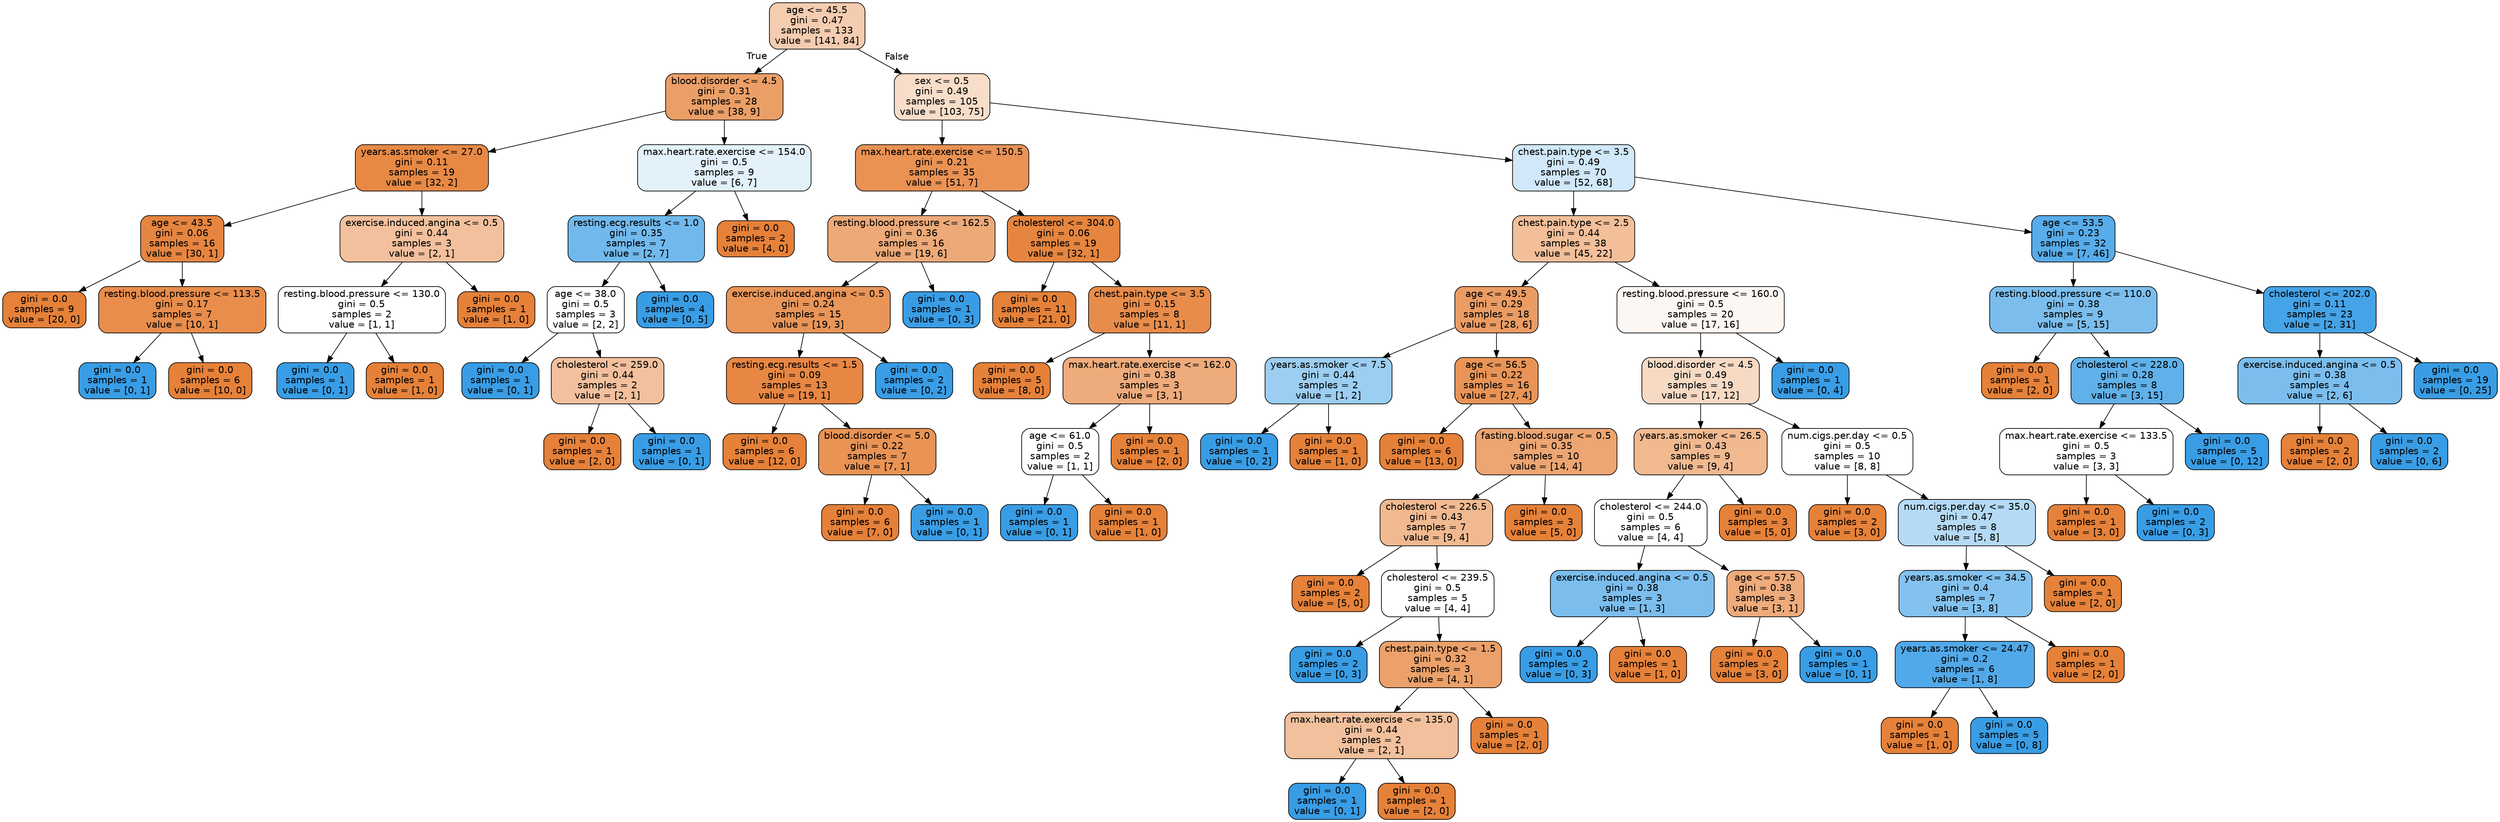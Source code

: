digraph Tree {
node [shape=box, style="filled, rounded", color="black", fontname=helvetica] ;
edge [fontname=helvetica] ;
0 [label="age <= 45.5\ngini = 0.47\nsamples = 133\nvalue = [141, 84]", fillcolor="#e5813967"] ;
1 [label="blood.disorder <= 4.5\ngini = 0.31\nsamples = 28\nvalue = [38, 9]", fillcolor="#e58139c3"] ;
0 -> 1 [labeldistance=2.5, labelangle=45, headlabel="True"] ;
2 [label="years.as.smoker <= 27.0\ngini = 0.11\nsamples = 19\nvalue = [32, 2]", fillcolor="#e58139ef"] ;
1 -> 2 ;
3 [label="age <= 43.5\ngini = 0.06\nsamples = 16\nvalue = [30, 1]", fillcolor="#e58139f6"] ;
2 -> 3 ;
4 [label="gini = 0.0\nsamples = 9\nvalue = [20, 0]", fillcolor="#e58139ff"] ;
3 -> 4 ;
5 [label="resting.blood.pressure <= 113.5\ngini = 0.17\nsamples = 7\nvalue = [10, 1]", fillcolor="#e58139e6"] ;
3 -> 5 ;
6 [label="gini = 0.0\nsamples = 1\nvalue = [0, 1]", fillcolor="#399de5ff"] ;
5 -> 6 ;
7 [label="gini = 0.0\nsamples = 6\nvalue = [10, 0]", fillcolor="#e58139ff"] ;
5 -> 7 ;
8 [label="exercise.induced.angina <= 0.5\ngini = 0.44\nsamples = 3\nvalue = [2, 1]", fillcolor="#e581397f"] ;
2 -> 8 ;
9 [label="resting.blood.pressure <= 130.0\ngini = 0.5\nsamples = 2\nvalue = [1, 1]", fillcolor="#e5813900"] ;
8 -> 9 ;
10 [label="gini = 0.0\nsamples = 1\nvalue = [0, 1]", fillcolor="#399de5ff"] ;
9 -> 10 ;
11 [label="gini = 0.0\nsamples = 1\nvalue = [1, 0]", fillcolor="#e58139ff"] ;
9 -> 11 ;
12 [label="gini = 0.0\nsamples = 1\nvalue = [1, 0]", fillcolor="#e58139ff"] ;
8 -> 12 ;
13 [label="max.heart.rate.exercise <= 154.0\ngini = 0.5\nsamples = 9\nvalue = [6, 7]", fillcolor="#399de524"] ;
1 -> 13 ;
14 [label="resting.ecg.results <= 1.0\ngini = 0.35\nsamples = 7\nvalue = [2, 7]", fillcolor="#399de5b6"] ;
13 -> 14 ;
15 [label="age <= 38.0\ngini = 0.5\nsamples = 3\nvalue = [2, 2]", fillcolor="#e5813900"] ;
14 -> 15 ;
16 [label="gini = 0.0\nsamples = 1\nvalue = [0, 1]", fillcolor="#399de5ff"] ;
15 -> 16 ;
17 [label="cholesterol <= 259.0\ngini = 0.44\nsamples = 2\nvalue = [2, 1]", fillcolor="#e581397f"] ;
15 -> 17 ;
18 [label="gini = 0.0\nsamples = 1\nvalue = [2, 0]", fillcolor="#e58139ff"] ;
17 -> 18 ;
19 [label="gini = 0.0\nsamples = 1\nvalue = [0, 1]", fillcolor="#399de5ff"] ;
17 -> 19 ;
20 [label="gini = 0.0\nsamples = 4\nvalue = [0, 5]", fillcolor="#399de5ff"] ;
14 -> 20 ;
21 [label="gini = 0.0\nsamples = 2\nvalue = [4, 0]", fillcolor="#e58139ff"] ;
13 -> 21 ;
22 [label="sex <= 0.5\ngini = 0.49\nsamples = 105\nvalue = [103, 75]", fillcolor="#e5813945"] ;
0 -> 22 [labeldistance=2.5, labelangle=-45, headlabel="False"] ;
23 [label="max.heart.rate.exercise <= 150.5\ngini = 0.21\nsamples = 35\nvalue = [51, 7]", fillcolor="#e58139dc"] ;
22 -> 23 ;
24 [label="resting.blood.pressure <= 162.5\ngini = 0.36\nsamples = 16\nvalue = [19, 6]", fillcolor="#e58139ae"] ;
23 -> 24 ;
25 [label="exercise.induced.angina <= 0.5\ngini = 0.24\nsamples = 15\nvalue = [19, 3]", fillcolor="#e58139d7"] ;
24 -> 25 ;
26 [label="resting.ecg.results <= 1.5\ngini = 0.09\nsamples = 13\nvalue = [19, 1]", fillcolor="#e58139f2"] ;
25 -> 26 ;
27 [label="gini = 0.0\nsamples = 6\nvalue = [12, 0]", fillcolor="#e58139ff"] ;
26 -> 27 ;
28 [label="blood.disorder <= 5.0\ngini = 0.22\nsamples = 7\nvalue = [7, 1]", fillcolor="#e58139db"] ;
26 -> 28 ;
29 [label="gini = 0.0\nsamples = 6\nvalue = [7, 0]", fillcolor="#e58139ff"] ;
28 -> 29 ;
30 [label="gini = 0.0\nsamples = 1\nvalue = [0, 1]", fillcolor="#399de5ff"] ;
28 -> 30 ;
31 [label="gini = 0.0\nsamples = 2\nvalue = [0, 2]", fillcolor="#399de5ff"] ;
25 -> 31 ;
32 [label="gini = 0.0\nsamples = 1\nvalue = [0, 3]", fillcolor="#399de5ff"] ;
24 -> 32 ;
33 [label="cholesterol <= 304.0\ngini = 0.06\nsamples = 19\nvalue = [32, 1]", fillcolor="#e58139f7"] ;
23 -> 33 ;
34 [label="gini = 0.0\nsamples = 11\nvalue = [21, 0]", fillcolor="#e58139ff"] ;
33 -> 34 ;
35 [label="chest.pain.type <= 3.5\ngini = 0.15\nsamples = 8\nvalue = [11, 1]", fillcolor="#e58139e8"] ;
33 -> 35 ;
36 [label="gini = 0.0\nsamples = 5\nvalue = [8, 0]", fillcolor="#e58139ff"] ;
35 -> 36 ;
37 [label="max.heart.rate.exercise <= 162.0\ngini = 0.38\nsamples = 3\nvalue = [3, 1]", fillcolor="#e58139aa"] ;
35 -> 37 ;
38 [label="age <= 61.0\ngini = 0.5\nsamples = 2\nvalue = [1, 1]", fillcolor="#e5813900"] ;
37 -> 38 ;
39 [label="gini = 0.0\nsamples = 1\nvalue = [0, 1]", fillcolor="#399de5ff"] ;
38 -> 39 ;
40 [label="gini = 0.0\nsamples = 1\nvalue = [1, 0]", fillcolor="#e58139ff"] ;
38 -> 40 ;
41 [label="gini = 0.0\nsamples = 1\nvalue = [2, 0]", fillcolor="#e58139ff"] ;
37 -> 41 ;
42 [label="chest.pain.type <= 3.5\ngini = 0.49\nsamples = 70\nvalue = [52, 68]", fillcolor="#399de53c"] ;
22 -> 42 ;
43 [label="chest.pain.type <= 2.5\ngini = 0.44\nsamples = 38\nvalue = [45, 22]", fillcolor="#e5813982"] ;
42 -> 43 ;
44 [label="age <= 49.5\ngini = 0.29\nsamples = 18\nvalue = [28, 6]", fillcolor="#e58139c8"] ;
43 -> 44 ;
45 [label="years.as.smoker <= 7.5\ngini = 0.44\nsamples = 2\nvalue = [1, 2]", fillcolor="#399de57f"] ;
44 -> 45 ;
46 [label="gini = 0.0\nsamples = 1\nvalue = [0, 2]", fillcolor="#399de5ff"] ;
45 -> 46 ;
47 [label="gini = 0.0\nsamples = 1\nvalue = [1, 0]", fillcolor="#e58139ff"] ;
45 -> 47 ;
48 [label="age <= 56.5\ngini = 0.22\nsamples = 16\nvalue = [27, 4]", fillcolor="#e58139d9"] ;
44 -> 48 ;
49 [label="gini = 0.0\nsamples = 6\nvalue = [13, 0]", fillcolor="#e58139ff"] ;
48 -> 49 ;
50 [label="fasting.blood.sugar <= 0.5\ngini = 0.35\nsamples = 10\nvalue = [14, 4]", fillcolor="#e58139b6"] ;
48 -> 50 ;
51 [label="cholesterol <= 226.5\ngini = 0.43\nsamples = 7\nvalue = [9, 4]", fillcolor="#e581398e"] ;
50 -> 51 ;
52 [label="gini = 0.0\nsamples = 2\nvalue = [5, 0]", fillcolor="#e58139ff"] ;
51 -> 52 ;
53 [label="cholesterol <= 239.5\ngini = 0.5\nsamples = 5\nvalue = [4, 4]", fillcolor="#e5813900"] ;
51 -> 53 ;
54 [label="gini = 0.0\nsamples = 2\nvalue = [0, 3]", fillcolor="#399de5ff"] ;
53 -> 54 ;
55 [label="chest.pain.type <= 1.5\ngini = 0.32\nsamples = 3\nvalue = [4, 1]", fillcolor="#e58139bf"] ;
53 -> 55 ;
56 [label="max.heart.rate.exercise <= 135.0\ngini = 0.44\nsamples = 2\nvalue = [2, 1]", fillcolor="#e581397f"] ;
55 -> 56 ;
57 [label="gini = 0.0\nsamples = 1\nvalue = [0, 1]", fillcolor="#399de5ff"] ;
56 -> 57 ;
58 [label="gini = 0.0\nsamples = 1\nvalue = [2, 0]", fillcolor="#e58139ff"] ;
56 -> 58 ;
59 [label="gini = 0.0\nsamples = 1\nvalue = [2, 0]", fillcolor="#e58139ff"] ;
55 -> 59 ;
60 [label="gini = 0.0\nsamples = 3\nvalue = [5, 0]", fillcolor="#e58139ff"] ;
50 -> 60 ;
61 [label="resting.blood.pressure <= 160.0\ngini = 0.5\nsamples = 20\nvalue = [17, 16]", fillcolor="#e581390f"] ;
43 -> 61 ;
62 [label="blood.disorder <= 4.5\ngini = 0.49\nsamples = 19\nvalue = [17, 12]", fillcolor="#e581394b"] ;
61 -> 62 ;
63 [label="years.as.smoker <= 26.5\ngini = 0.43\nsamples = 9\nvalue = [9, 4]", fillcolor="#e581398e"] ;
62 -> 63 ;
64 [label="cholesterol <= 244.0\ngini = 0.5\nsamples = 6\nvalue = [4, 4]", fillcolor="#e5813900"] ;
63 -> 64 ;
65 [label="exercise.induced.angina <= 0.5\ngini = 0.38\nsamples = 3\nvalue = [1, 3]", fillcolor="#399de5aa"] ;
64 -> 65 ;
66 [label="gini = 0.0\nsamples = 2\nvalue = [0, 3]", fillcolor="#399de5ff"] ;
65 -> 66 ;
67 [label="gini = 0.0\nsamples = 1\nvalue = [1, 0]", fillcolor="#e58139ff"] ;
65 -> 67 ;
68 [label="age <= 57.5\ngini = 0.38\nsamples = 3\nvalue = [3, 1]", fillcolor="#e58139aa"] ;
64 -> 68 ;
69 [label="gini = 0.0\nsamples = 2\nvalue = [3, 0]", fillcolor="#e58139ff"] ;
68 -> 69 ;
70 [label="gini = 0.0\nsamples = 1\nvalue = [0, 1]", fillcolor="#399de5ff"] ;
68 -> 70 ;
71 [label="gini = 0.0\nsamples = 3\nvalue = [5, 0]", fillcolor="#e58139ff"] ;
63 -> 71 ;
72 [label="num.cigs.per.day <= 0.5\ngini = 0.5\nsamples = 10\nvalue = [8, 8]", fillcolor="#e5813900"] ;
62 -> 72 ;
73 [label="gini = 0.0\nsamples = 2\nvalue = [3, 0]", fillcolor="#e58139ff"] ;
72 -> 73 ;
74 [label="num.cigs.per.day <= 35.0\ngini = 0.47\nsamples = 8\nvalue = [5, 8]", fillcolor="#399de560"] ;
72 -> 74 ;
75 [label="years.as.smoker <= 34.5\ngini = 0.4\nsamples = 7\nvalue = [3, 8]", fillcolor="#399de59f"] ;
74 -> 75 ;
76 [label="years.as.smoker <= 24.47\ngini = 0.2\nsamples = 6\nvalue = [1, 8]", fillcolor="#399de5df"] ;
75 -> 76 ;
77 [label="gini = 0.0\nsamples = 1\nvalue = [1, 0]", fillcolor="#e58139ff"] ;
76 -> 77 ;
78 [label="gini = 0.0\nsamples = 5\nvalue = [0, 8]", fillcolor="#399de5ff"] ;
76 -> 78 ;
79 [label="gini = 0.0\nsamples = 1\nvalue = [2, 0]", fillcolor="#e58139ff"] ;
75 -> 79 ;
80 [label="gini = 0.0\nsamples = 1\nvalue = [2, 0]", fillcolor="#e58139ff"] ;
74 -> 80 ;
81 [label="gini = 0.0\nsamples = 1\nvalue = [0, 4]", fillcolor="#399de5ff"] ;
61 -> 81 ;
82 [label="age <= 53.5\ngini = 0.23\nsamples = 32\nvalue = [7, 46]", fillcolor="#399de5d8"] ;
42 -> 82 ;
83 [label="resting.blood.pressure <= 110.0\ngini = 0.38\nsamples = 9\nvalue = [5, 15]", fillcolor="#399de5aa"] ;
82 -> 83 ;
84 [label="gini = 0.0\nsamples = 1\nvalue = [2, 0]", fillcolor="#e58139ff"] ;
83 -> 84 ;
85 [label="cholesterol <= 228.0\ngini = 0.28\nsamples = 8\nvalue = [3, 15]", fillcolor="#399de5cc"] ;
83 -> 85 ;
86 [label="max.heart.rate.exercise <= 133.5\ngini = 0.5\nsamples = 3\nvalue = [3, 3]", fillcolor="#e5813900"] ;
85 -> 86 ;
87 [label="gini = 0.0\nsamples = 1\nvalue = [3, 0]", fillcolor="#e58139ff"] ;
86 -> 87 ;
88 [label="gini = 0.0\nsamples = 2\nvalue = [0, 3]", fillcolor="#399de5ff"] ;
86 -> 88 ;
89 [label="gini = 0.0\nsamples = 5\nvalue = [0, 12]", fillcolor="#399de5ff"] ;
85 -> 89 ;
90 [label="cholesterol <= 202.0\ngini = 0.11\nsamples = 23\nvalue = [2, 31]", fillcolor="#399de5ef"] ;
82 -> 90 ;
91 [label="exercise.induced.angina <= 0.5\ngini = 0.38\nsamples = 4\nvalue = [2, 6]", fillcolor="#399de5aa"] ;
90 -> 91 ;
92 [label="gini = 0.0\nsamples = 2\nvalue = [2, 0]", fillcolor="#e58139ff"] ;
91 -> 92 ;
93 [label="gini = 0.0\nsamples = 2\nvalue = [0, 6]", fillcolor="#399de5ff"] ;
91 -> 93 ;
94 [label="gini = 0.0\nsamples = 19\nvalue = [0, 25]", fillcolor="#399de5ff"] ;
90 -> 94 ;
}